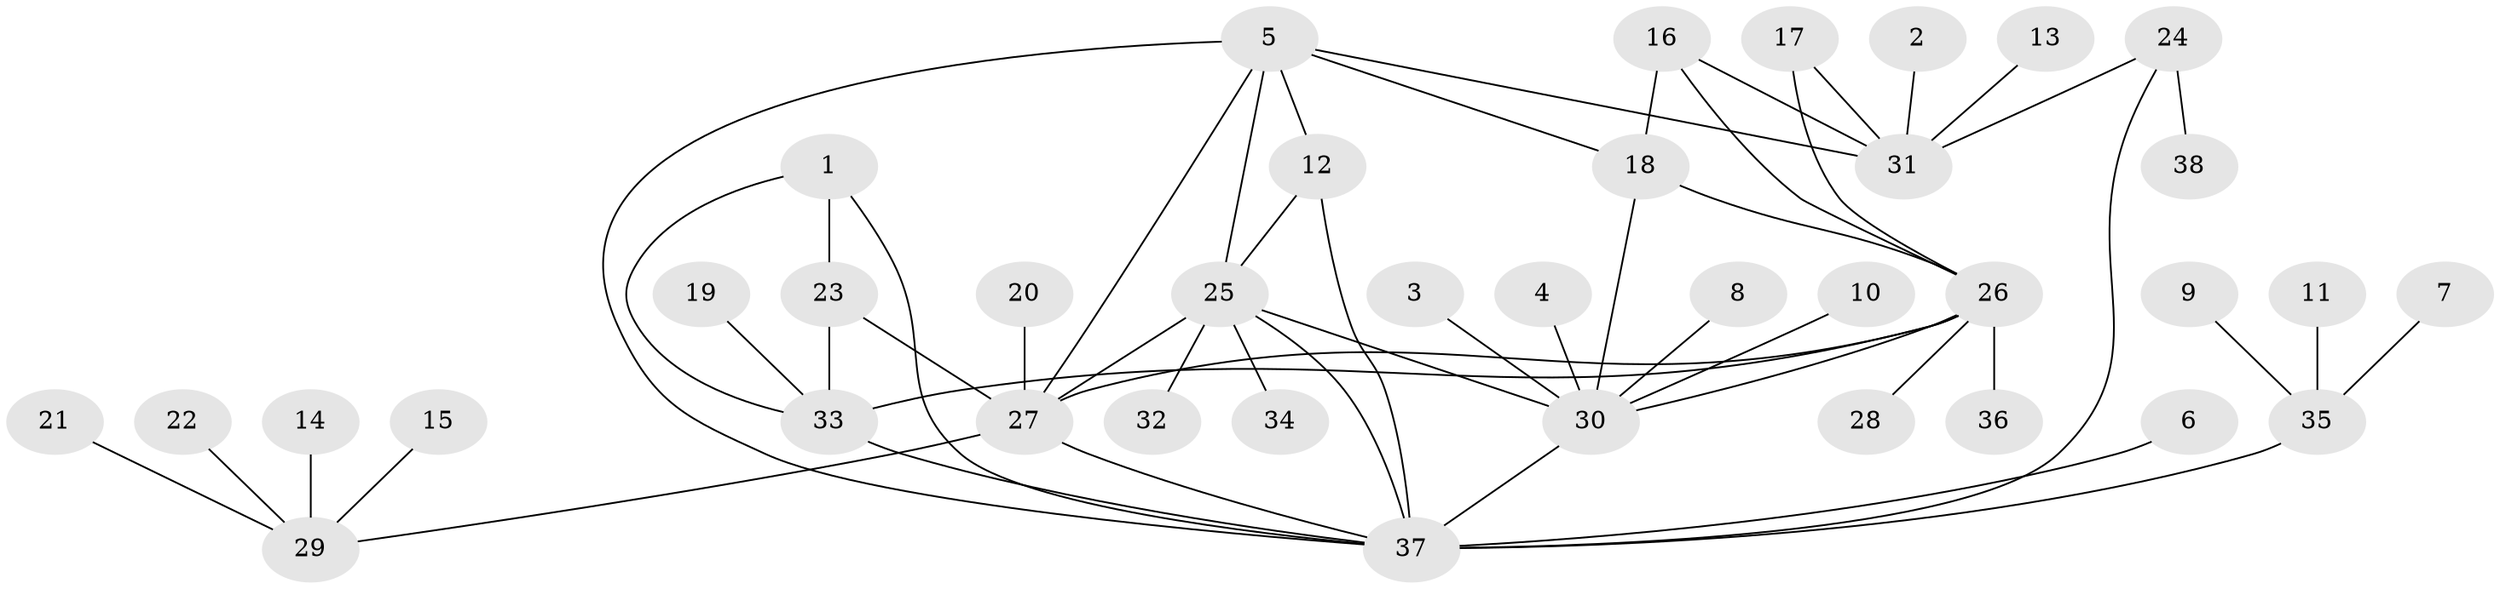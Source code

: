 // original degree distribution, {6: 0.041666666666666664, 3: 0.08333333333333333, 9: 0.05555555555555555, 10: 0.027777777777777776, 5: 0.041666666666666664, 2: 0.16666666666666666, 4: 0.041666666666666664, 1: 0.5416666666666666}
// Generated by graph-tools (version 1.1) at 2025/26/03/09/25 03:26:47]
// undirected, 38 vertices, 54 edges
graph export_dot {
graph [start="1"]
  node [color=gray90,style=filled];
  1;
  2;
  3;
  4;
  5;
  6;
  7;
  8;
  9;
  10;
  11;
  12;
  13;
  14;
  15;
  16;
  17;
  18;
  19;
  20;
  21;
  22;
  23;
  24;
  25;
  26;
  27;
  28;
  29;
  30;
  31;
  32;
  33;
  34;
  35;
  36;
  37;
  38;
  1 -- 23 [weight=1.0];
  1 -- 33 [weight=1.0];
  1 -- 37 [weight=1.0];
  2 -- 31 [weight=1.0];
  3 -- 30 [weight=1.0];
  4 -- 30 [weight=1.0];
  5 -- 12 [weight=1.0];
  5 -- 18 [weight=1.0];
  5 -- 25 [weight=1.0];
  5 -- 27 [weight=2.0];
  5 -- 31 [weight=2.0];
  5 -- 37 [weight=1.0];
  6 -- 37 [weight=1.0];
  7 -- 35 [weight=1.0];
  8 -- 30 [weight=1.0];
  9 -- 35 [weight=1.0];
  10 -- 30 [weight=1.0];
  11 -- 35 [weight=1.0];
  12 -- 25 [weight=1.0];
  12 -- 37 [weight=1.0];
  13 -- 31 [weight=1.0];
  14 -- 29 [weight=1.0];
  15 -- 29 [weight=1.0];
  16 -- 18 [weight=1.0];
  16 -- 26 [weight=1.0];
  16 -- 31 [weight=1.0];
  17 -- 26 [weight=1.0];
  17 -- 31 [weight=1.0];
  18 -- 26 [weight=1.0];
  18 -- 30 [weight=1.0];
  19 -- 33 [weight=1.0];
  20 -- 27 [weight=1.0];
  21 -- 29 [weight=1.0];
  22 -- 29 [weight=1.0];
  23 -- 27 [weight=2.0];
  23 -- 33 [weight=1.0];
  24 -- 31 [weight=1.0];
  24 -- 37 [weight=1.0];
  24 -- 38 [weight=1.0];
  25 -- 27 [weight=1.0];
  25 -- 30 [weight=1.0];
  25 -- 32 [weight=1.0];
  25 -- 34 [weight=1.0];
  25 -- 37 [weight=1.0];
  26 -- 27 [weight=1.0];
  26 -- 28 [weight=1.0];
  26 -- 30 [weight=1.0];
  26 -- 33 [weight=1.0];
  26 -- 36 [weight=1.0];
  27 -- 29 [weight=1.0];
  27 -- 37 [weight=1.0];
  30 -- 37 [weight=1.0];
  33 -- 37 [weight=1.0];
  35 -- 37 [weight=1.0];
}
